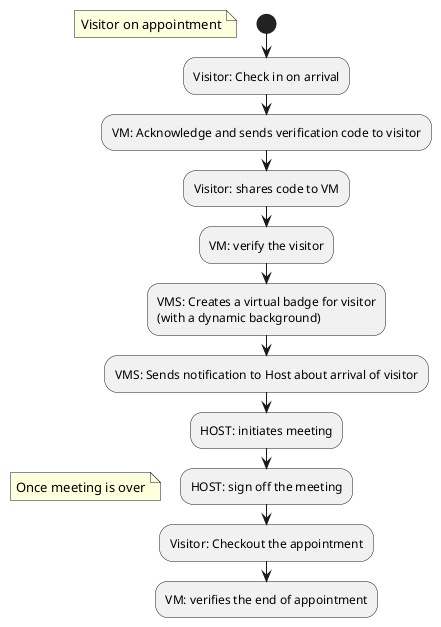 
@startuml
start
floating note left: Visitor on appointment
:Visitor: Check in on arrival;
:VM: Acknowledge and sends verification code to visitor;
:Visitor: shares code to VM;
:VM: verify the visitor;
:VMS: Creates a virtual badge for visitor
(with a dynamic background);
:VMS: Sends notification to Host about arrival of visitor;
:HOST: initiates meeting;
:HOST: sign off the meeting;
floating note left: Once meeting is over
:Visitor: Checkout the appointment;
:VM: verifies the end of appointment;
@enduml